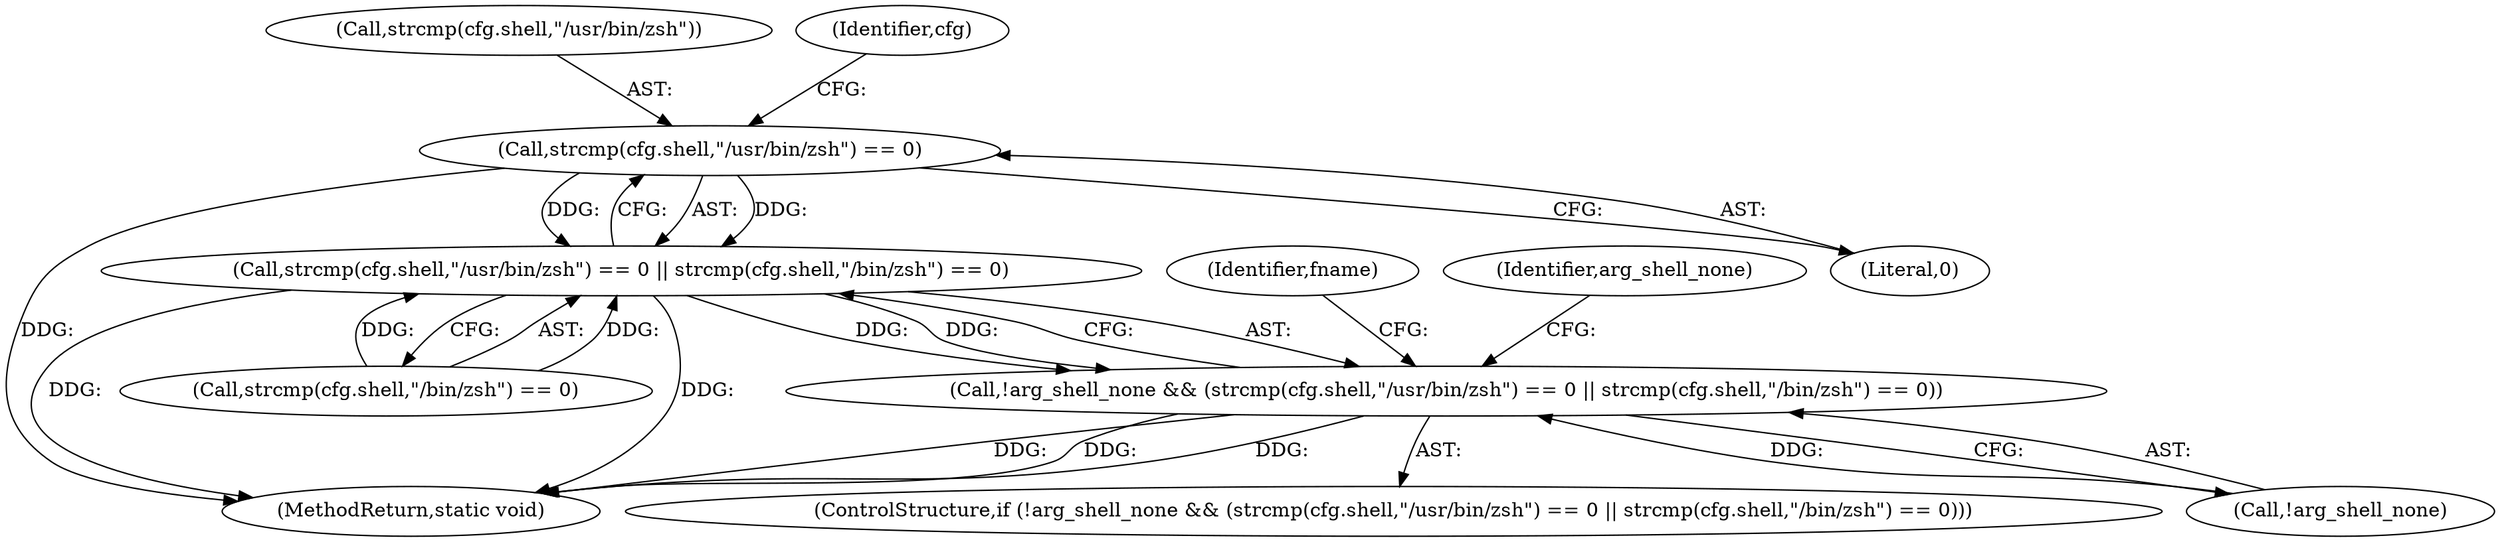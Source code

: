 digraph "0_firejail_b8a4ff9775318ca5e679183884a6a63f3da8f863_1@API" {
"1000114" [label="(Call,strcmp(cfg.shell,\"/usr/bin/zsh\") == 0)"];
"1000113" [label="(Call,strcmp(cfg.shell,\"/usr/bin/zsh\") == 0 || strcmp(cfg.shell,\"/bin/zsh\") == 0)"];
"1000110" [label="(Call,!arg_shell_none && (strcmp(cfg.shell,\"/usr/bin/zsh\") == 0 || strcmp(cfg.shell,\"/bin/zsh\") == 0))"];
"1000322" [label="(MethodReturn,static void)"];
"1000120" [label="(Literal,0)"];
"1000201" [label="(Identifier,arg_shell_none)"];
"1000115" [label="(Call,strcmp(cfg.shell,\"/usr/bin/zsh\"))"];
"1000110" [label="(Call,!arg_shell_none && (strcmp(cfg.shell,\"/usr/bin/zsh\") == 0 || strcmp(cfg.shell,\"/bin/zsh\") == 0))"];
"1000109" [label="(ControlStructure,if (!arg_shell_none && (strcmp(cfg.shell,\"/usr/bin/zsh\") == 0 || strcmp(cfg.shell,\"/bin/zsh\") == 0)))"];
"1000111" [label="(Call,!arg_shell_none)"];
"1000124" [label="(Identifier,cfg)"];
"1000133" [label="(Identifier,fname)"];
"1000113" [label="(Call,strcmp(cfg.shell,\"/usr/bin/zsh\") == 0 || strcmp(cfg.shell,\"/bin/zsh\") == 0)"];
"1000121" [label="(Call,strcmp(cfg.shell,\"/bin/zsh\") == 0)"];
"1000114" [label="(Call,strcmp(cfg.shell,\"/usr/bin/zsh\") == 0)"];
"1000114" -> "1000113"  [label="AST: "];
"1000114" -> "1000120"  [label="CFG: "];
"1000115" -> "1000114"  [label="AST: "];
"1000120" -> "1000114"  [label="AST: "];
"1000124" -> "1000114"  [label="CFG: "];
"1000113" -> "1000114"  [label="CFG: "];
"1000114" -> "1000322"  [label="DDG: "];
"1000114" -> "1000113"  [label="DDG: "];
"1000114" -> "1000113"  [label="DDG: "];
"1000113" -> "1000110"  [label="AST: "];
"1000113" -> "1000121"  [label="CFG: "];
"1000121" -> "1000113"  [label="AST: "];
"1000110" -> "1000113"  [label="CFG: "];
"1000113" -> "1000322"  [label="DDG: "];
"1000113" -> "1000322"  [label="DDG: "];
"1000113" -> "1000110"  [label="DDG: "];
"1000113" -> "1000110"  [label="DDG: "];
"1000121" -> "1000113"  [label="DDG: "];
"1000121" -> "1000113"  [label="DDG: "];
"1000110" -> "1000109"  [label="AST: "];
"1000110" -> "1000111"  [label="CFG: "];
"1000111" -> "1000110"  [label="AST: "];
"1000133" -> "1000110"  [label="CFG: "];
"1000201" -> "1000110"  [label="CFG: "];
"1000110" -> "1000322"  [label="DDG: "];
"1000110" -> "1000322"  [label="DDG: "];
"1000110" -> "1000322"  [label="DDG: "];
"1000111" -> "1000110"  [label="DDG: "];
}
